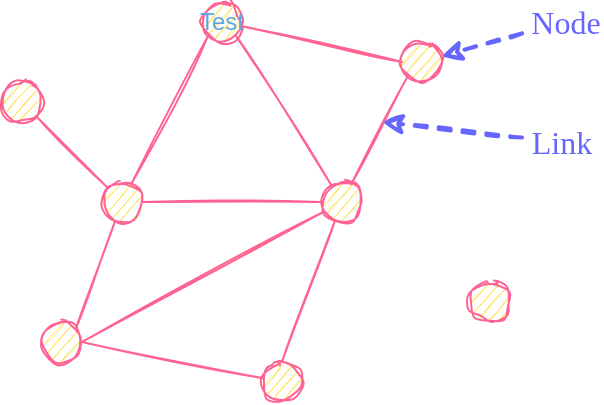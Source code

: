 <mxfile version="13.6.2" type="device"><diagram id="uE_Aldj89Jef0heLwJE8" name="Page-1"><mxGraphModel dx="932" dy="666" grid="1" gridSize="10" guides="1" tooltips="1" connect="1" arrows="1" fold="1" page="1" pageScale="1" pageWidth="827" pageHeight="1169" math="0" shadow="0"><root><mxCell id="0"/><mxCell id="1" parent="0"/><mxCell id="Ln7ZEyNVSeaEBUhMLaY3-20" style="edgeStyle=none;orthogonalLoop=1;jettySize=auto;html=1;exitX=0;exitY=1;exitDx=0;exitDy=0;endArrow=none;endFill=0;sketch=1;strokeColor=#FF6392;fontColor=#5AA9E6;" parent="1" source="Ln7ZEyNVSeaEBUhMLaY3-1" target="Ln7ZEyNVSeaEBUhMLaY3-12" edge="1"><mxGeometry relative="1" as="geometry"/></mxCell><mxCell id="Ln7ZEyNVSeaEBUhMLaY3-21" style="edgeStyle=none;orthogonalLoop=1;jettySize=auto;html=1;exitX=1;exitY=1;exitDx=0;exitDy=0;endArrow=none;endFill=0;sketch=1;strokeColor=#FF6392;fontColor=#5AA9E6;" parent="1" source="Ln7ZEyNVSeaEBUhMLaY3-1" target="Ln7ZEyNVSeaEBUhMLaY3-4" edge="1"><mxGeometry relative="1" as="geometry"/></mxCell><mxCell id="Ln7ZEyNVSeaEBUhMLaY3-1" value="Test" style="ellipse;whiteSpace=wrap;html=1;aspect=fixed;fillColor=#FFE45E;sketch=1;strokeColor=#FF6392;fontColor=#5AA9E6;" parent="1" vertex="1"><mxGeometry x="270" y="220" width="20" height="20" as="geometry"/></mxCell><mxCell id="Ln7ZEyNVSeaEBUhMLaY3-2" value="" style="ellipse;whiteSpace=wrap;html=1;aspect=fixed;fillColor=#FFE45E;sketch=1;strokeColor=#FF6392;fontColor=#5AA9E6;" parent="1" vertex="1"><mxGeometry x="404" y="360" width="20" height="20" as="geometry"/></mxCell><mxCell id="Ln7ZEyNVSeaEBUhMLaY3-14" style="edgeStyle=none;orthogonalLoop=1;jettySize=auto;html=1;exitX=1;exitY=1;exitDx=0;exitDy=0;entryX=0;entryY=0;entryDx=0;entryDy=0;endArrow=none;endFill=0;sketch=1;strokeColor=#FF6392;fontColor=#5AA9E6;" parent="1" source="Ln7ZEyNVSeaEBUhMLaY3-3" target="Ln7ZEyNVSeaEBUhMLaY3-12" edge="1"><mxGeometry relative="1" as="geometry"/></mxCell><mxCell id="Ln7ZEyNVSeaEBUhMLaY3-3" value="" style="ellipse;whiteSpace=wrap;html=1;aspect=fixed;fillColor=#FFE45E;sketch=1;strokeColor=#FF6392;fontColor=#5AA9E6;" parent="1" vertex="1"><mxGeometry x="170" y="260" width="20" height="20" as="geometry"/></mxCell><mxCell id="Ln7ZEyNVSeaEBUhMLaY3-4" value="" style="ellipse;whiteSpace=wrap;html=1;aspect=fixed;fillColor=#FFE45E;sketch=1;strokeColor=#FF6392;fontColor=#5AA9E6;" parent="1" vertex="1"><mxGeometry x="330" y="310" width="20" height="20" as="geometry"/></mxCell><mxCell id="Ln7ZEyNVSeaEBUhMLaY3-17" style="edgeStyle=none;orthogonalLoop=1;jettySize=auto;html=1;exitX=1;exitY=0;exitDx=0;exitDy=0;endArrow=none;endFill=0;sketch=1;strokeColor=#FF6392;fontColor=#5AA9E6;" parent="1" source="Ln7ZEyNVSeaEBUhMLaY3-5" target="Ln7ZEyNVSeaEBUhMLaY3-12" edge="1"><mxGeometry relative="1" as="geometry"/></mxCell><mxCell id="Ln7ZEyNVSeaEBUhMLaY3-18" style="edgeStyle=none;orthogonalLoop=1;jettySize=auto;html=1;exitX=1;exitY=0.5;exitDx=0;exitDy=0;endArrow=none;endFill=0;sketch=1;strokeColor=#FF6392;fontColor=#5AA9E6;" parent="1" source="Ln7ZEyNVSeaEBUhMLaY3-5" target="Ln7ZEyNVSeaEBUhMLaY3-6" edge="1"><mxGeometry relative="1" as="geometry"/></mxCell><mxCell id="Ln7ZEyNVSeaEBUhMLaY3-23" style="edgeStyle=none;orthogonalLoop=1;jettySize=auto;html=1;exitX=1;exitY=0.5;exitDx=0;exitDy=0;endArrow=none;endFill=0;sketch=1;strokeColor=#FF6392;fontColor=#5AA9E6;" parent="1" source="Ln7ZEyNVSeaEBUhMLaY3-5" target="Ln7ZEyNVSeaEBUhMLaY3-4" edge="1"><mxGeometry relative="1" as="geometry"/></mxCell><mxCell id="Ln7ZEyNVSeaEBUhMLaY3-5" value="" style="ellipse;whiteSpace=wrap;html=1;aspect=fixed;fillColor=#FFE45E;sketch=1;strokeColor=#FF6392;fontColor=#5AA9E6;" parent="1" vertex="1"><mxGeometry x="190" y="380" width="20" height="20" as="geometry"/></mxCell><mxCell id="Ln7ZEyNVSeaEBUhMLaY3-19" style="edgeStyle=none;orthogonalLoop=1;jettySize=auto;html=1;exitX=0.5;exitY=0;exitDx=0;exitDy=0;endArrow=none;endFill=0;sketch=1;strokeColor=#FF6392;fontColor=#5AA9E6;" parent="1" source="Ln7ZEyNVSeaEBUhMLaY3-6" target="Ln7ZEyNVSeaEBUhMLaY3-4" edge="1"><mxGeometry relative="1" as="geometry"/></mxCell><mxCell id="Ln7ZEyNVSeaEBUhMLaY3-6" value="" style="ellipse;whiteSpace=wrap;html=1;aspect=fixed;fillColor=#FFE45E;sketch=1;strokeColor=#FF6392;fontColor=#5AA9E6;" parent="1" vertex="1"><mxGeometry x="300" y="400" width="20" height="20" as="geometry"/></mxCell><mxCell id="Ln7ZEyNVSeaEBUhMLaY3-24" style="edgeStyle=none;orthogonalLoop=1;jettySize=auto;html=1;exitX=0;exitY=0.5;exitDx=0;exitDy=0;endArrow=none;endFill=0;sketch=1;strokeColor=#FF6392;fontColor=#5AA9E6;" parent="1" source="Ln7ZEyNVSeaEBUhMLaY3-7" target="Ln7ZEyNVSeaEBUhMLaY3-1" edge="1"><mxGeometry relative="1" as="geometry"/></mxCell><mxCell id="Ln7ZEyNVSeaEBUhMLaY3-25" style="edgeStyle=none;orthogonalLoop=1;jettySize=auto;html=1;exitX=0;exitY=1;exitDx=0;exitDy=0;endArrow=none;endFill=0;sketch=1;strokeColor=#FF6392;fontColor=#5AA9E6;" parent="1" source="Ln7ZEyNVSeaEBUhMLaY3-7" target="Ln7ZEyNVSeaEBUhMLaY3-4" edge="1"><mxGeometry relative="1" as="geometry"/></mxCell><mxCell id="Ln7ZEyNVSeaEBUhMLaY3-7" value="" style="ellipse;whiteSpace=wrap;html=1;aspect=fixed;fillColor=#FFE45E;sketch=1;strokeColor=#FF6392;fontColor=#5AA9E6;" parent="1" vertex="1"><mxGeometry x="370" y="240" width="20" height="20" as="geometry"/></mxCell><mxCell id="Ln7ZEyNVSeaEBUhMLaY3-16" style="edgeStyle=none;orthogonalLoop=1;jettySize=auto;html=1;exitX=1;exitY=0.5;exitDx=0;exitDy=0;endArrow=none;endFill=0;sketch=1;strokeColor=#FF6392;fontColor=#5AA9E6;" parent="1" source="Ln7ZEyNVSeaEBUhMLaY3-12" target="Ln7ZEyNVSeaEBUhMLaY3-4" edge="1"><mxGeometry relative="1" as="geometry"/></mxCell><mxCell id="Ln7ZEyNVSeaEBUhMLaY3-12" value="" style="ellipse;whiteSpace=wrap;html=1;aspect=fixed;fillColor=#FFE45E;sketch=1;strokeColor=#FF6392;fontColor=#5AA9E6;" parent="1" vertex="1"><mxGeometry x="220" y="310" width="20" height="20" as="geometry"/></mxCell><mxCell id="Ln7ZEyNVSeaEBUhMLaY3-30" style="edgeStyle=none;orthogonalLoop=1;jettySize=auto;html=1;endArrow=classic;endFill=1;fontFamily=Comic Sans MS;fontSize=16;dashed=1;strokeWidth=2;startArrow=none;startFill=0;shadow=0;sketch=1;fontColor=#5AA9E6;strokeColor=#6666FF;" parent="1" source="Ln7ZEyNVSeaEBUhMLaY3-27" target="Ln7ZEyNVSeaEBUhMLaY3-7" edge="1"><mxGeometry relative="1" as="geometry"/></mxCell><mxCell id="Ln7ZEyNVSeaEBUhMLaY3-27" value="&amp;nbsp;Node" style="text;html=1;fillColor=none;align=center;verticalAlign=middle;whiteSpace=wrap;fontFamily=Comic Sans MS;fontSize=16;dashed=1;sketch=1;fontColor=#6666FF;" parent="1" vertex="1"><mxGeometry x="430" y="220" width="40" height="20" as="geometry"/></mxCell><mxCell id="Ln7ZEyNVSeaEBUhMLaY3-29" style="edgeStyle=none;orthogonalLoop=1;jettySize=auto;html=1;endArrow=classic;endFill=1;fontFamily=Comic Sans MS;fontSize=16;dashed=1;strokeWidth=2;startArrow=none;startFill=0;shadow=0;sketch=1;fontColor=#5AA9E6;strokeColor=#6666FF;" parent="1" source="Ln7ZEyNVSeaEBUhMLaY3-28" edge="1"><mxGeometry relative="1" as="geometry"><mxPoint x="360" y="280" as="targetPoint"/></mxGeometry></mxCell><mxCell id="Ln7ZEyNVSeaEBUhMLaY3-28" value="Link" style="text;html=1;align=center;verticalAlign=middle;whiteSpace=wrap;fontFamily=Comic Sans MS;fontSize=16;sketch=1;fontColor=#6666FF;" parent="1" vertex="1"><mxGeometry x="430" y="280" width="40" height="20" as="geometry"/></mxCell></root></mxGraphModel></diagram></mxfile>